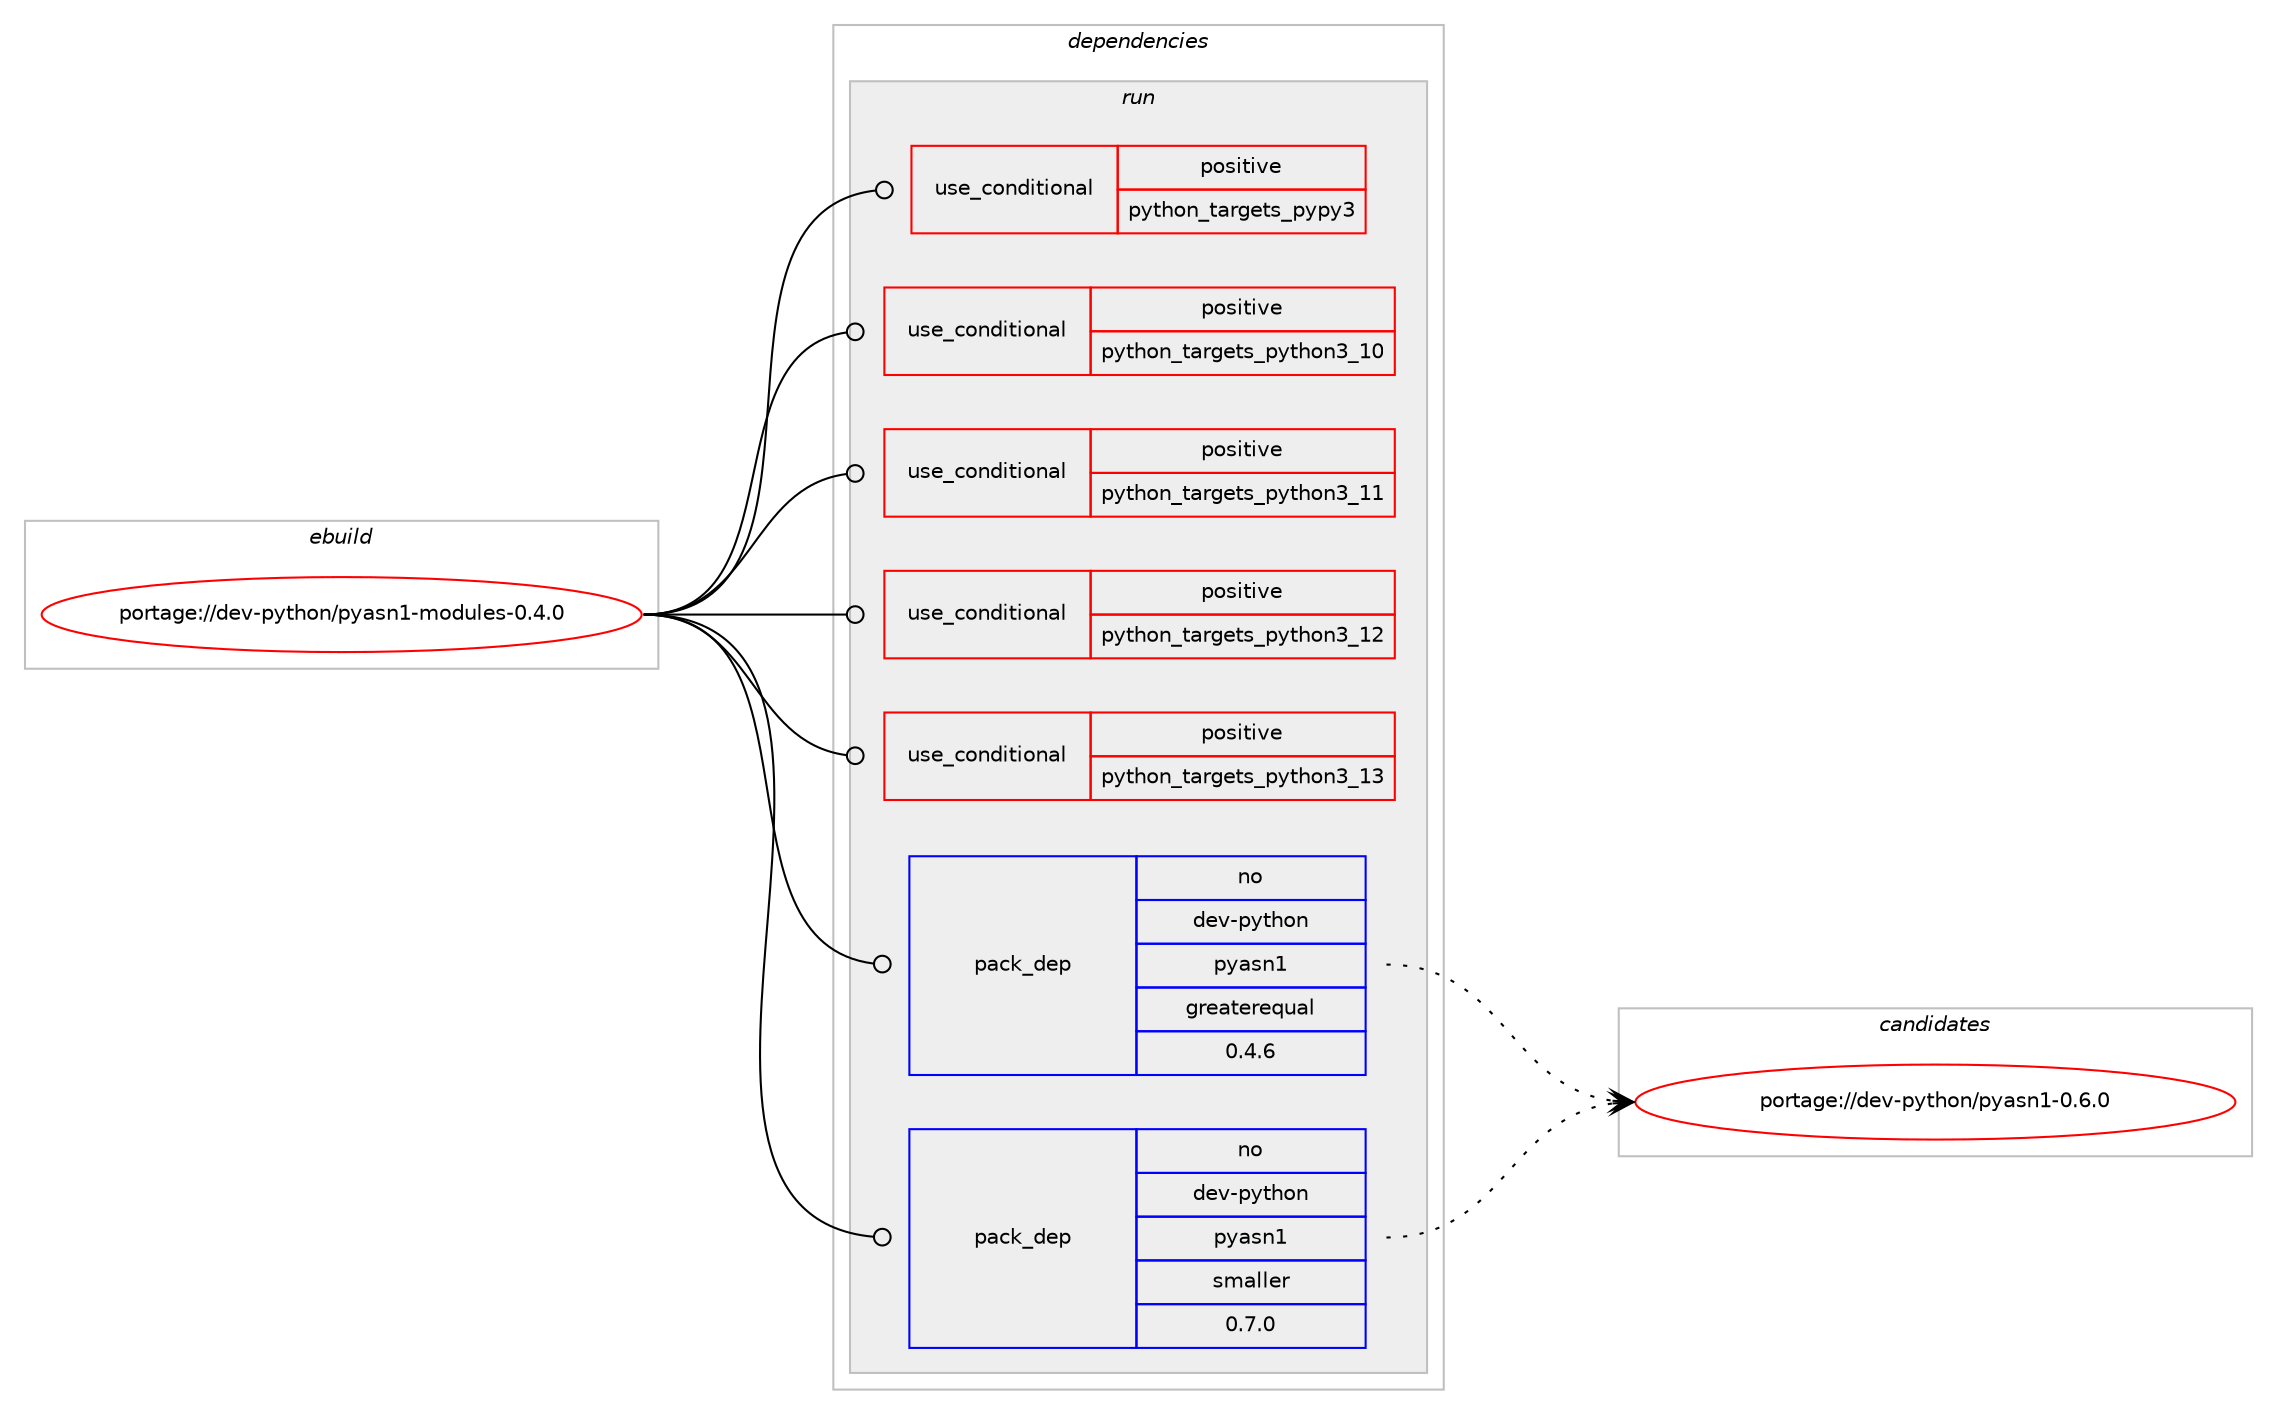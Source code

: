 digraph prolog {

# *************
# Graph options
# *************

newrank=true;
concentrate=true;
compound=true;
graph [rankdir=LR,fontname=Helvetica,fontsize=10,ranksep=1.5];#, ranksep=2.5, nodesep=0.2];
edge  [arrowhead=vee];
node  [fontname=Helvetica,fontsize=10];

# **********
# The ebuild
# **********

subgraph cluster_leftcol {
color=gray;
rank=same;
label=<<i>ebuild</i>>;
id [label="portage://dev-python/pyasn1-modules-0.4.0", color=red, width=4, href="../dev-python/pyasn1-modules-0.4.0.svg"];
}

# ****************
# The dependencies
# ****************

subgraph cluster_midcol {
color=gray;
label=<<i>dependencies</i>>;
subgraph cluster_compile {
fillcolor="#eeeeee";
style=filled;
label=<<i>compile</i>>;
}
subgraph cluster_compileandrun {
fillcolor="#eeeeee";
style=filled;
label=<<i>compile and run</i>>;
}
subgraph cluster_run {
fillcolor="#eeeeee";
style=filled;
label=<<i>run</i>>;
subgraph cond35436 {
dependency78171 [label=<<TABLE BORDER="0" CELLBORDER="1" CELLSPACING="0" CELLPADDING="4"><TR><TD ROWSPAN="3" CELLPADDING="10">use_conditional</TD></TR><TR><TD>positive</TD></TR><TR><TD>python_targets_pypy3</TD></TR></TABLE>>, shape=none, color=red];
# *** BEGIN UNKNOWN DEPENDENCY TYPE (TODO) ***
# dependency78171 -> package_dependency(portage://dev-python/pyasn1-modules-0.4.0,run,no,dev-python,pypy3,none,[,,],any_same_slot,[])
# *** END UNKNOWN DEPENDENCY TYPE (TODO) ***

}
id:e -> dependency78171:w [weight=20,style="solid",arrowhead="odot"];
subgraph cond35437 {
dependency78172 [label=<<TABLE BORDER="0" CELLBORDER="1" CELLSPACING="0" CELLPADDING="4"><TR><TD ROWSPAN="3" CELLPADDING="10">use_conditional</TD></TR><TR><TD>positive</TD></TR><TR><TD>python_targets_python3_10</TD></TR></TABLE>>, shape=none, color=red];
# *** BEGIN UNKNOWN DEPENDENCY TYPE (TODO) ***
# dependency78172 -> package_dependency(portage://dev-python/pyasn1-modules-0.4.0,run,no,dev-lang,python,none,[,,],[slot(3.10)],[])
# *** END UNKNOWN DEPENDENCY TYPE (TODO) ***

}
id:e -> dependency78172:w [weight=20,style="solid",arrowhead="odot"];
subgraph cond35438 {
dependency78173 [label=<<TABLE BORDER="0" CELLBORDER="1" CELLSPACING="0" CELLPADDING="4"><TR><TD ROWSPAN="3" CELLPADDING="10">use_conditional</TD></TR><TR><TD>positive</TD></TR><TR><TD>python_targets_python3_11</TD></TR></TABLE>>, shape=none, color=red];
# *** BEGIN UNKNOWN DEPENDENCY TYPE (TODO) ***
# dependency78173 -> package_dependency(portage://dev-python/pyasn1-modules-0.4.0,run,no,dev-lang,python,none,[,,],[slot(3.11)],[])
# *** END UNKNOWN DEPENDENCY TYPE (TODO) ***

}
id:e -> dependency78173:w [weight=20,style="solid",arrowhead="odot"];
subgraph cond35439 {
dependency78174 [label=<<TABLE BORDER="0" CELLBORDER="1" CELLSPACING="0" CELLPADDING="4"><TR><TD ROWSPAN="3" CELLPADDING="10">use_conditional</TD></TR><TR><TD>positive</TD></TR><TR><TD>python_targets_python3_12</TD></TR></TABLE>>, shape=none, color=red];
# *** BEGIN UNKNOWN DEPENDENCY TYPE (TODO) ***
# dependency78174 -> package_dependency(portage://dev-python/pyasn1-modules-0.4.0,run,no,dev-lang,python,none,[,,],[slot(3.12)],[])
# *** END UNKNOWN DEPENDENCY TYPE (TODO) ***

}
id:e -> dependency78174:w [weight=20,style="solid",arrowhead="odot"];
subgraph cond35440 {
dependency78175 [label=<<TABLE BORDER="0" CELLBORDER="1" CELLSPACING="0" CELLPADDING="4"><TR><TD ROWSPAN="3" CELLPADDING="10">use_conditional</TD></TR><TR><TD>positive</TD></TR><TR><TD>python_targets_python3_13</TD></TR></TABLE>>, shape=none, color=red];
# *** BEGIN UNKNOWN DEPENDENCY TYPE (TODO) ***
# dependency78175 -> package_dependency(portage://dev-python/pyasn1-modules-0.4.0,run,no,dev-lang,python,none,[,,],[slot(3.13)],[])
# *** END UNKNOWN DEPENDENCY TYPE (TODO) ***

}
id:e -> dependency78175:w [weight=20,style="solid",arrowhead="odot"];
subgraph pack41518 {
dependency78176 [label=<<TABLE BORDER="0" CELLBORDER="1" CELLSPACING="0" CELLPADDING="4" WIDTH="220"><TR><TD ROWSPAN="6" CELLPADDING="30">pack_dep</TD></TR><TR><TD WIDTH="110">no</TD></TR><TR><TD>dev-python</TD></TR><TR><TD>pyasn1</TD></TR><TR><TD>greaterequal</TD></TR><TR><TD>0.4.6</TD></TR></TABLE>>, shape=none, color=blue];
}
id:e -> dependency78176:w [weight=20,style="solid",arrowhead="odot"];
subgraph pack41519 {
dependency78177 [label=<<TABLE BORDER="0" CELLBORDER="1" CELLSPACING="0" CELLPADDING="4" WIDTH="220"><TR><TD ROWSPAN="6" CELLPADDING="30">pack_dep</TD></TR><TR><TD WIDTH="110">no</TD></TR><TR><TD>dev-python</TD></TR><TR><TD>pyasn1</TD></TR><TR><TD>smaller</TD></TR><TR><TD>0.7.0</TD></TR></TABLE>>, shape=none, color=blue];
}
id:e -> dependency78177:w [weight=20,style="solid",arrowhead="odot"];
}
}

# **************
# The candidates
# **************

subgraph cluster_choices {
rank=same;
color=gray;
label=<<i>candidates</i>>;

subgraph choice41518 {
color=black;
nodesep=1;
choice10010111845112121116104111110471121219711511049454846544648 [label="portage://dev-python/pyasn1-0.6.0", color=red, width=4,href="../dev-python/pyasn1-0.6.0.svg"];
dependency78176:e -> choice10010111845112121116104111110471121219711511049454846544648:w [style=dotted,weight="100"];
}
subgraph choice41519 {
color=black;
nodesep=1;
choice10010111845112121116104111110471121219711511049454846544648 [label="portage://dev-python/pyasn1-0.6.0", color=red, width=4,href="../dev-python/pyasn1-0.6.0.svg"];
dependency78177:e -> choice10010111845112121116104111110471121219711511049454846544648:w [style=dotted,weight="100"];
}
}

}
